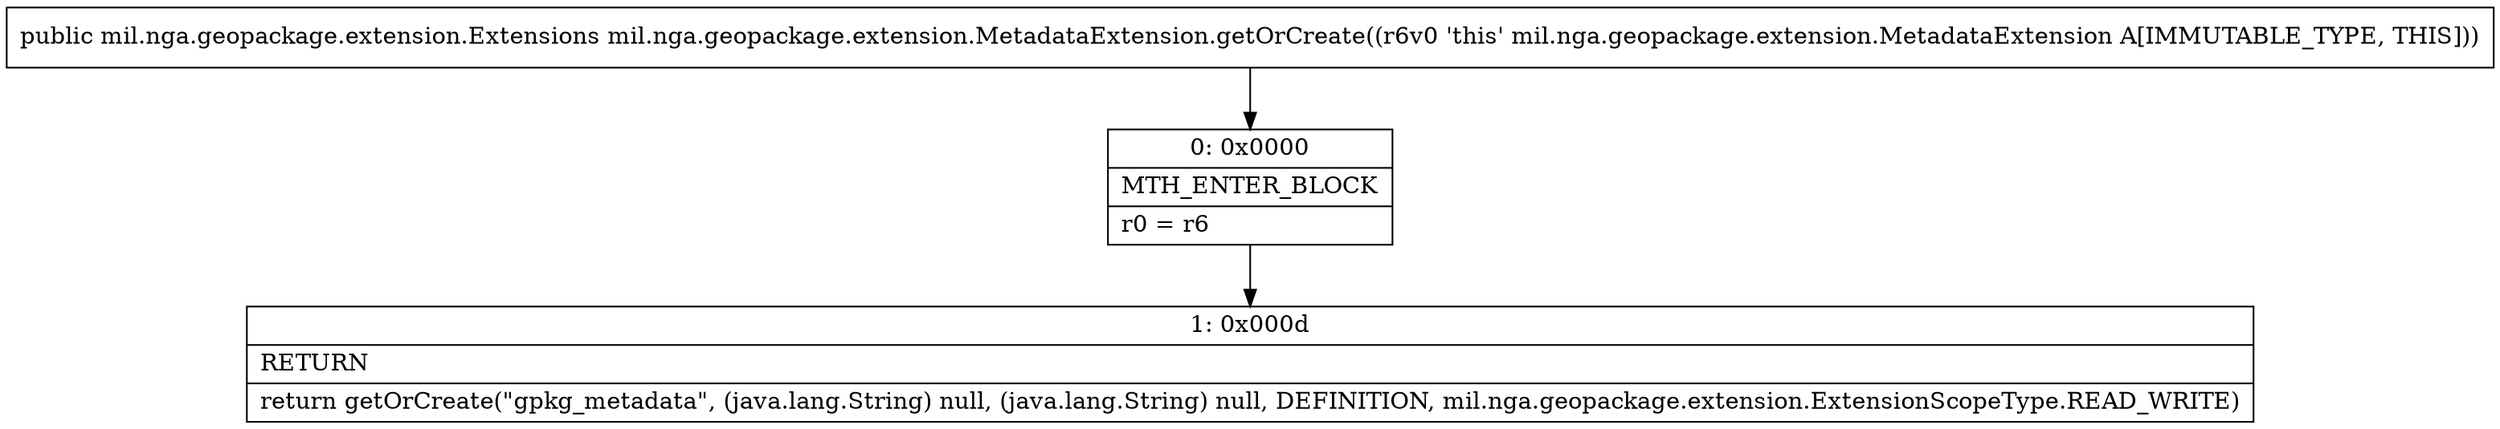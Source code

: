 digraph "CFG formil.nga.geopackage.extension.MetadataExtension.getOrCreate()Lmil\/nga\/geopackage\/extension\/Extensions;" {
Node_0 [shape=record,label="{0\:\ 0x0000|MTH_ENTER_BLOCK\l|r0 = r6\l}"];
Node_1 [shape=record,label="{1\:\ 0x000d|RETURN\l|return getOrCreate(\"gpkg_metadata\", (java.lang.String) null, (java.lang.String) null, DEFINITION, mil.nga.geopackage.extension.ExtensionScopeType.READ_WRITE)\l}"];
MethodNode[shape=record,label="{public mil.nga.geopackage.extension.Extensions mil.nga.geopackage.extension.MetadataExtension.getOrCreate((r6v0 'this' mil.nga.geopackage.extension.MetadataExtension A[IMMUTABLE_TYPE, THIS])) }"];
MethodNode -> Node_0;
Node_0 -> Node_1;
}

